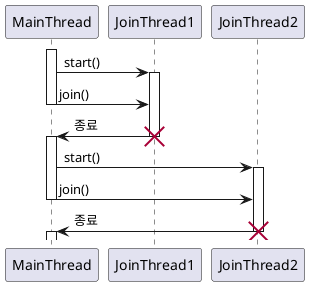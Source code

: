 @startuml
'https://plantuml.com/sequence-diagram


activate MainThread
MainThread -> JoinThread1 : start()
activate JoinThread1
MainThread -> JoinThread1 : join()
deactivate MainThread

JoinThread1 -> MainThread : 종료
destroy JoinThread1
activate MainThread

MainThread -> JoinThread2 : start()

activate JoinThread2
MainThread -> JoinThread2 : join()
deactivate MainThread
JoinThread2 -> MainThread : 종료
destroy JoinThread2
activate MainThread

@enduml